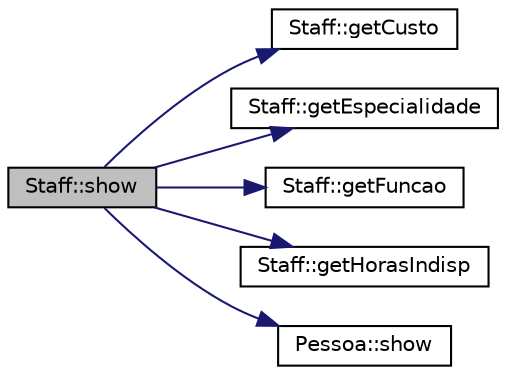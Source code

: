 digraph "Staff::show"
{
 // LATEX_PDF_SIZE
  edge [fontname="Helvetica",fontsize="10",labelfontname="Helvetica",labelfontsize="10"];
  node [fontname="Helvetica",fontsize="10",shape=record];
  rankdir="LR";
  Node1 [label="Staff::show",height=0.2,width=0.4,color="black", fillcolor="grey75", style="filled", fontcolor="black",tooltip="Imprime a informação detalhada de um elemento do Staff."];
  Node1 -> Node2 [color="midnightblue",fontsize="10",style="solid",fontname="Helvetica"];
  Node2 [label="Staff::getCusto",height=0.2,width=0.4,color="black", fillcolor="white", style="filled",URL="$class_staff.html#ab2bba8d8697135ccb816e75224abc703",tooltip="Retorna o custo diário de um elemento do staff."];
  Node1 -> Node3 [color="midnightblue",fontsize="10",style="solid",fontname="Helvetica"];
  Node3 [label="Staff::getEspecialidade",height=0.2,width=0.4,color="black", fillcolor="white", style="filled",URL="$class_staff.html#a3e25089a96d8b41db3ea17e293beff37",tooltip="Retorna a especialidade de um elemento do Funcionario."];
  Node1 -> Node4 [color="midnightblue",fontsize="10",style="solid",fontname="Helvetica"];
  Node4 [label="Staff::getFuncao",height=0.2,width=0.4,color="black", fillcolor="white", style="filled",URL="$class_staff.html#ac021c74741a82b1d2d071fe898f51eca",tooltip="Retorna a função de um elemento do Staff."];
  Node1 -> Node5 [color="midnightblue",fontsize="10",style="solid",fontname="Helvetica"];
  Node5 [label="Staff::getHorasIndisp",height=0.2,width=0.4,color="black", fillcolor="white", style="filled",URL="$class_staff.html#a9c305130bb6e53cb3897f64e58244e39",tooltip="Retorna o número de horas de indisponibilidade de um elemento do Funcionario."];
  Node1 -> Node6 [color="midnightblue",fontsize="10",style="solid",fontname="Helvetica"];
  Node6 [label="Pessoa::show",height=0.2,width=0.4,color="black", fillcolor="white", style="filled",URL="$class_pessoa.html#a843ab4a49d655dc565edd00c64b97fe3",tooltip="Imprime a informação detalhada dos elementos comuns de Atleta e Staff de uma pessoa."];
}
